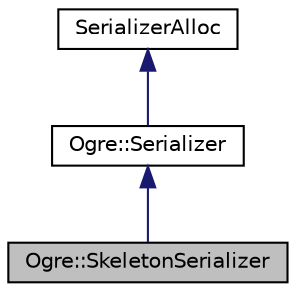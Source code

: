 digraph "Ogre::SkeletonSerializer"
{
  bgcolor="transparent";
  edge [fontname="Helvetica",fontsize="10",labelfontname="Helvetica",labelfontsize="10"];
  node [fontname="Helvetica",fontsize="10",shape=record];
  Node0 [label="Ogre::SkeletonSerializer",height=0.2,width=0.4,color="black", fillcolor="grey75", style="filled", fontcolor="black"];
  Node1 -> Node0 [dir="back",color="midnightblue",fontsize="10",style="solid",fontname="Helvetica"];
  Node1 [label="Ogre::Serializer",height=0.2,width=0.4,color="black",URL="$class_ogre_1_1_serializer.html",tooltip="Generic class for serialising data to / from binary stream-based files. "];
  Node2 -> Node1 [dir="back",color="midnightblue",fontsize="10",style="solid",fontname="Helvetica"];
  Node2 [label="SerializerAlloc",height=0.2,width=0.4,color="black",URL="$class_ogre_1_1_allocated_object.html"];
}

